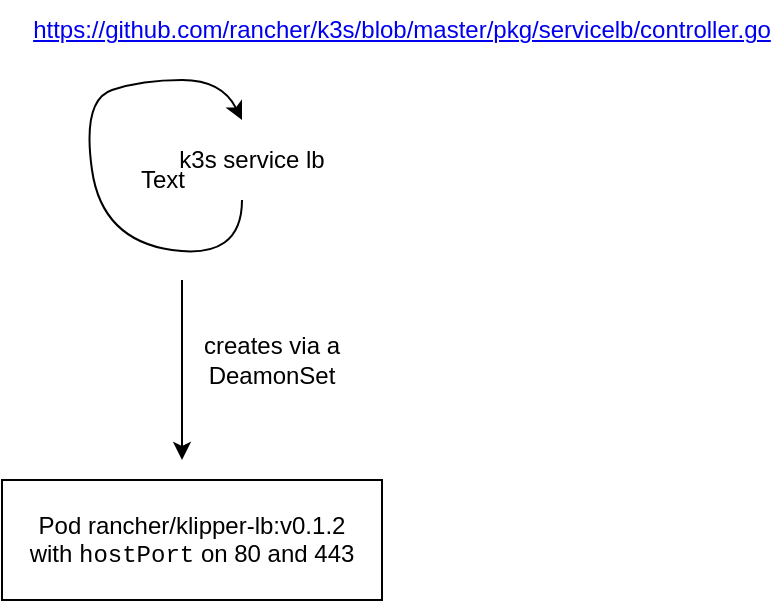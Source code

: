 <mxfile version="13.6.5">
    <diagram id="6kEoKU1YO7Z2NfugXrZU" name="Page-1">
        <mxGraphModel dx="857" dy="549" grid="1" gridSize="10" guides="1" tooltips="1" connect="1" arrows="1" fold="1" page="1" pageScale="1" pageWidth="827" pageHeight="1169" math="0" shadow="0">
            <root>
                <mxCell id="0"/>
                <mxCell id="1" parent="0"/>
                <mxCell id="Yu83KCBUmFokZu4c4NHC-1" value="k3s service lb" style="text;html=1;strokeColor=none;fillColor=none;align=center;verticalAlign=middle;whiteSpace=wrap;rounded=0;" parent="1" vertex="1">
                    <mxGeometry x="120" y="180" width="130" height="20" as="geometry"/>
                </mxCell>
                <mxCell id="Yu83KCBUmFokZu4c4NHC-2" value="" style="curved=1;endArrow=classic;html=1;" parent="1" edge="1">
                    <mxGeometry width="50" height="50" relative="1" as="geometry">
                        <mxPoint x="180" y="210" as="sourcePoint"/>
                        <mxPoint x="180" y="170" as="targetPoint"/>
                        <Array as="points">
                            <mxPoint x="180" y="240"/>
                            <mxPoint x="110" y="230"/>
                            <mxPoint x="100" y="160"/>
                            <mxPoint x="130" y="150"/>
                            <mxPoint x="170" y="150"/>
                        </Array>
                    </mxGeometry>
                </mxCell>
                <mxCell id="Yu83KCBUmFokZu4c4NHC-4" value="&lt;a href=&quot;https://github.com/rancher/k3s/blob/master/pkg/servicelb/controller.go&quot;&gt;https://github.com/rancher/k3s/blob/master/pkg/servicelb/controller.go&lt;/a&gt;" style="text;html=1;strokeColor=none;fillColor=none;align=center;verticalAlign=middle;whiteSpace=wrap;rounded=0;" parent="1" vertex="1">
                    <mxGeometry x="70" y="110" width="380" height="30" as="geometry"/>
                </mxCell>
                <mxCell id="Yu83KCBUmFokZu4c4NHC-5" value="" style="endArrow=classic;html=1;" parent="1" edge="1">
                    <mxGeometry width="50" height="50" relative="1" as="geometry">
                        <mxPoint x="150" y="250" as="sourcePoint"/>
                        <mxPoint x="150" y="340" as="targetPoint"/>
                    </mxGeometry>
                </mxCell>
                <mxCell id="Yu83KCBUmFokZu4c4NHC-6" value="creates via a DeamonSet" style="text;html=1;strokeColor=none;fillColor=none;align=center;verticalAlign=middle;whiteSpace=wrap;rounded=0;" parent="1" vertex="1">
                    <mxGeometry x="140" y="270" width="110" height="40" as="geometry"/>
                </mxCell>
                <mxCell id="Yu83KCBUmFokZu4c4NHC-8" value="Pod rancher/klipper-lb:v0.1.2&lt;br&gt;with &lt;font face=&quot;Courier New&quot;&gt;hostPort&lt;/font&gt; on 80 and 443" style="rounded=0;whiteSpace=wrap;html=1;" parent="1" vertex="1">
                    <mxGeometry x="60" y="350" width="190" height="60" as="geometry"/>
                </mxCell>
                <mxCell id="2" value="Text" style="text;html=1;resizable=0;autosize=1;align=center;verticalAlign=middle;points=[];fillColor=none;strokeColor=none;rounded=0;" vertex="1" parent="1">
                    <mxGeometry x="120" y="190" width="40" height="20" as="geometry"/>
                </mxCell>
            </root>
        </mxGraphModel>
    </diagram>
</mxfile>